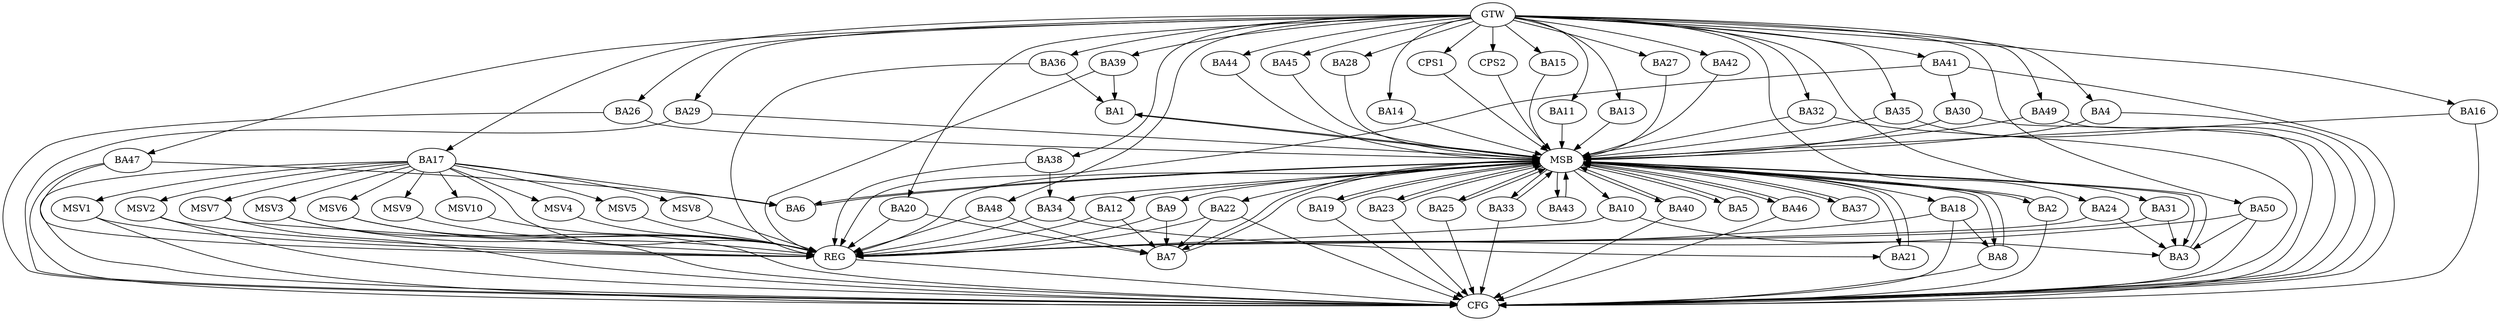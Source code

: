 strict digraph G {
  BA1 [ label="BA1" ];
  BA2 [ label="BA2" ];
  BA3 [ label="BA3" ];
  BA4 [ label="BA4" ];
  BA5 [ label="BA5" ];
  BA6 [ label="BA6" ];
  BA7 [ label="BA7" ];
  BA8 [ label="BA8" ];
  BA9 [ label="BA9" ];
  BA10 [ label="BA10" ];
  BA11 [ label="BA11" ];
  BA12 [ label="BA12" ];
  BA13 [ label="BA13" ];
  BA14 [ label="BA14" ];
  BA15 [ label="BA15" ];
  BA16 [ label="BA16" ];
  BA17 [ label="BA17" ];
  BA18 [ label="BA18" ];
  BA19 [ label="BA19" ];
  BA20 [ label="BA20" ];
  BA21 [ label="BA21" ];
  BA22 [ label="BA22" ];
  BA23 [ label="BA23" ];
  BA24 [ label="BA24" ];
  BA25 [ label="BA25" ];
  BA26 [ label="BA26" ];
  BA27 [ label="BA27" ];
  BA28 [ label="BA28" ];
  BA29 [ label="BA29" ];
  BA30 [ label="BA30" ];
  BA31 [ label="BA31" ];
  BA32 [ label="BA32" ];
  BA33 [ label="BA33" ];
  BA34 [ label="BA34" ];
  BA35 [ label="BA35" ];
  BA36 [ label="BA36" ];
  BA37 [ label="BA37" ];
  BA38 [ label="BA38" ];
  BA39 [ label="BA39" ];
  BA40 [ label="BA40" ];
  BA41 [ label="BA41" ];
  BA42 [ label="BA42" ];
  BA43 [ label="BA43" ];
  BA44 [ label="BA44" ];
  BA45 [ label="BA45" ];
  BA46 [ label="BA46" ];
  BA47 [ label="BA47" ];
  BA48 [ label="BA48" ];
  BA49 [ label="BA49" ];
  BA50 [ label="BA50" ];
  CPS1 [ label="CPS1" ];
  CPS2 [ label="CPS2" ];
  GTW [ label="GTW" ];
  REG [ label="REG" ];
  MSB [ label="MSB" ];
  CFG [ label="CFG" ];
  MSV1 [ label="MSV1" ];
  MSV2 [ label="MSV2" ];
  MSV3 [ label="MSV3" ];
  MSV4 [ label="MSV4" ];
  MSV5 [ label="MSV5" ];
  MSV6 [ label="MSV6" ];
  MSV7 [ label="MSV7" ];
  MSV8 [ label="MSV8" ];
  MSV9 [ label="MSV9" ];
  MSV10 [ label="MSV10" ];
  BA9 -> BA7;
  BA10 -> BA3;
  BA12 -> BA7;
  BA17 -> BA6;
  BA18 -> BA8;
  BA20 -> BA7;
  BA22 -> BA7;
  BA24 -> BA3;
  BA31 -> BA3;
  BA34 -> BA21;
  BA36 -> BA1;
  BA38 -> BA34;
  BA39 -> BA1;
  BA41 -> BA30;
  BA47 -> BA6;
  BA48 -> BA7;
  BA50 -> BA3;
  GTW -> BA4;
  GTW -> BA11;
  GTW -> BA13;
  GTW -> BA14;
  GTW -> BA15;
  GTW -> BA16;
  GTW -> BA17;
  GTW -> BA20;
  GTW -> BA24;
  GTW -> BA26;
  GTW -> BA27;
  GTW -> BA28;
  GTW -> BA29;
  GTW -> BA31;
  GTW -> BA32;
  GTW -> BA35;
  GTW -> BA36;
  GTW -> BA38;
  GTW -> BA39;
  GTW -> BA41;
  GTW -> BA42;
  GTW -> BA44;
  GTW -> BA45;
  GTW -> BA47;
  GTW -> BA48;
  GTW -> BA49;
  GTW -> BA50;
  GTW -> CPS1;
  GTW -> CPS2;
  BA9 -> REG;
  BA10 -> REG;
  BA12 -> REG;
  BA17 -> REG;
  BA18 -> REG;
  BA20 -> REG;
  BA22 -> REG;
  BA24 -> REG;
  BA31 -> REG;
  BA34 -> REG;
  BA36 -> REG;
  BA38 -> REG;
  BA39 -> REG;
  BA41 -> REG;
  BA47 -> REG;
  BA48 -> REG;
  BA50 -> REG;
  BA1 -> MSB;
  MSB -> BA2;
  MSB -> REG;
  BA2 -> MSB;
  MSB -> BA1;
  BA3 -> MSB;
  BA4 -> MSB;
  MSB -> BA3;
  BA5 -> MSB;
  BA6 -> MSB;
  BA7 -> MSB;
  MSB -> BA6;
  BA8 -> MSB;
  MSB -> BA7;
  BA11 -> MSB;
  MSB -> BA9;
  BA13 -> MSB;
  MSB -> BA12;
  BA14 -> MSB;
  BA15 -> MSB;
  BA16 -> MSB;
  BA19 -> MSB;
  BA21 -> MSB;
  BA23 -> MSB;
  BA25 -> MSB;
  BA26 -> MSB;
  BA27 -> MSB;
  MSB -> BA21;
  BA28 -> MSB;
  MSB -> BA8;
  BA29 -> MSB;
  BA30 -> MSB;
  BA32 -> MSB;
  MSB -> BA23;
  BA33 -> MSB;
  BA35 -> MSB;
  MSB -> BA25;
  BA37 -> MSB;
  BA40 -> MSB;
  MSB -> BA37;
  BA42 -> MSB;
  BA43 -> MSB;
  BA44 -> MSB;
  MSB -> BA43;
  BA45 -> MSB;
  MSB -> BA10;
  BA46 -> MSB;
  MSB -> BA33;
  BA49 -> MSB;
  CPS1 -> MSB;
  MSB -> BA34;
  MSB -> BA40;
  MSB -> BA5;
  CPS2 -> MSB;
  MSB -> BA18;
  MSB -> BA22;
  MSB -> BA46;
  MSB -> BA19;
  BA25 -> CFG;
  BA2 -> CFG;
  BA4 -> CFG;
  BA17 -> CFG;
  BA40 -> CFG;
  BA32 -> CFG;
  BA22 -> CFG;
  BA23 -> CFG;
  BA29 -> CFG;
  BA49 -> CFG;
  BA33 -> CFG;
  BA26 -> CFG;
  BA19 -> CFG;
  BA35 -> CFG;
  BA30 -> CFG;
  BA41 -> CFG;
  BA16 -> CFG;
  BA18 -> CFG;
  BA47 -> CFG;
  BA8 -> CFG;
  BA46 -> CFG;
  BA50 -> CFG;
  REG -> CFG;
  BA17 -> MSV1;
  BA17 -> MSV2;
  MSV1 -> REG;
  MSV1 -> CFG;
  MSV2 -> REG;
  MSV2 -> CFG;
  BA17 -> MSV3;
  BA17 -> MSV4;
  BA17 -> MSV5;
  BA17 -> MSV6;
  MSV3 -> REG;
  MSV3 -> CFG;
  MSV4 -> REG;
  MSV5 -> REG;
  MSV6 -> REG;
  MSV6 -> CFG;
  BA17 -> MSV7;
  MSV7 -> REG;
  MSV7 -> CFG;
  BA17 -> MSV8;
  MSV8 -> REG;
  BA17 -> MSV9;
  BA17 -> MSV10;
  MSV9 -> REG;
  MSV10 -> REG;
}
